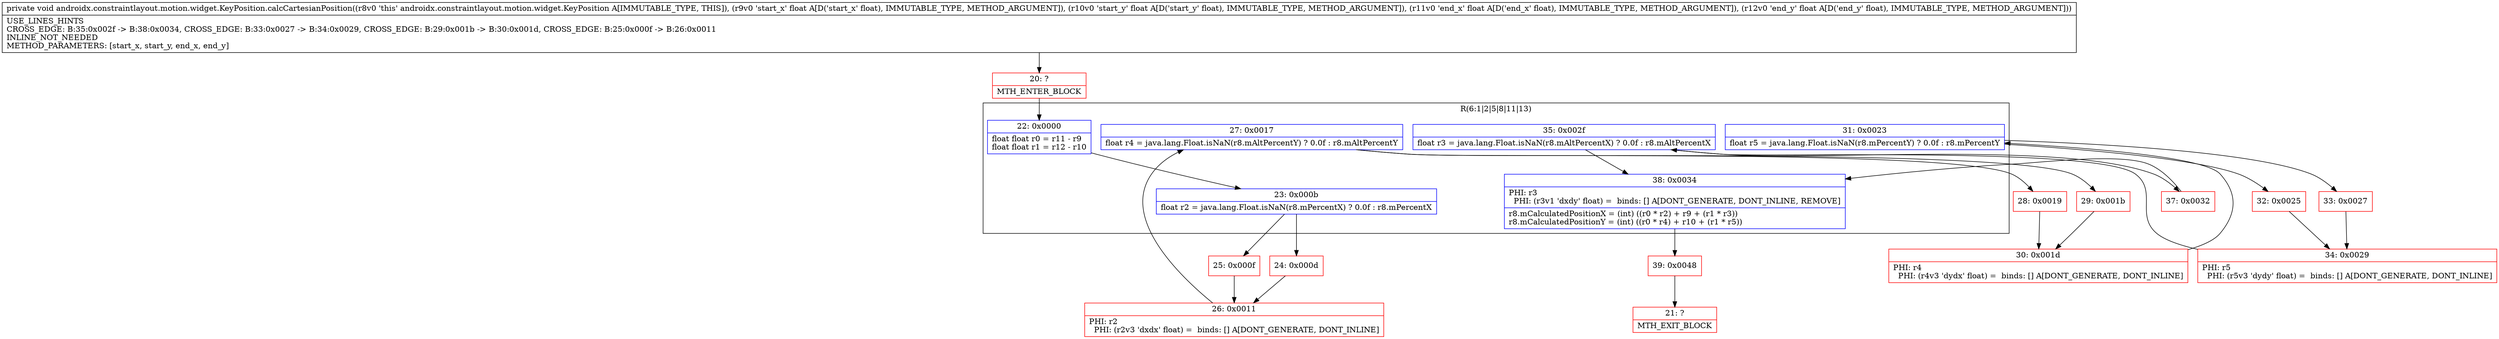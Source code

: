 digraph "CFG forandroidx.constraintlayout.motion.widget.KeyPosition.calcCartesianPosition(FFFF)V" {
subgraph cluster_Region_1991591691 {
label = "R(6:1|2|5|8|11|13)";
node [shape=record,color=blue];
Node_22 [shape=record,label="{22\:\ 0x0000|float float r0 = r11 \- r9\lfloat float r1 = r12 \- r10\l}"];
Node_23 [shape=record,label="{23\:\ 0x000b|float r2 = java.lang.Float.isNaN(r8.mPercentX) ? 0.0f : r8.mPercentX\l}"];
Node_27 [shape=record,label="{27\:\ 0x0017|float r4 = java.lang.Float.isNaN(r8.mAltPercentY) ? 0.0f : r8.mAltPercentY\l}"];
Node_31 [shape=record,label="{31\:\ 0x0023|float r5 = java.lang.Float.isNaN(r8.mPercentY) ? 0.0f : r8.mPercentY\l}"];
Node_35 [shape=record,label="{35\:\ 0x002f|float r3 = java.lang.Float.isNaN(r8.mAltPercentX) ? 0.0f : r8.mAltPercentX\l}"];
Node_38 [shape=record,label="{38\:\ 0x0034|PHI: r3 \l  PHI: (r3v1 'dxdy' float) =  binds: [] A[DONT_GENERATE, DONT_INLINE, REMOVE]\l|r8.mCalculatedPositionX = (int) ((r0 * r2) + r9 + (r1 * r3))\lr8.mCalculatedPositionY = (int) ((r0 * r4) + r10 + (r1 * r5))\l}"];
}
Node_20 [shape=record,color=red,label="{20\:\ ?|MTH_ENTER_BLOCK\l}"];
Node_24 [shape=record,color=red,label="{24\:\ 0x000d}"];
Node_26 [shape=record,color=red,label="{26\:\ 0x0011|PHI: r2 \l  PHI: (r2v3 'dxdx' float) =  binds: [] A[DONT_GENERATE, DONT_INLINE]\l}"];
Node_28 [shape=record,color=red,label="{28\:\ 0x0019}"];
Node_30 [shape=record,color=red,label="{30\:\ 0x001d|PHI: r4 \l  PHI: (r4v3 'dydx' float) =  binds: [] A[DONT_GENERATE, DONT_INLINE]\l}"];
Node_32 [shape=record,color=red,label="{32\:\ 0x0025}"];
Node_34 [shape=record,color=red,label="{34\:\ 0x0029|PHI: r5 \l  PHI: (r5v3 'dydy' float) =  binds: [] A[DONT_GENERATE, DONT_INLINE]\l}"];
Node_37 [shape=record,color=red,label="{37\:\ 0x0032}"];
Node_39 [shape=record,color=red,label="{39\:\ 0x0048}"];
Node_21 [shape=record,color=red,label="{21\:\ ?|MTH_EXIT_BLOCK\l}"];
Node_33 [shape=record,color=red,label="{33\:\ 0x0027}"];
Node_29 [shape=record,color=red,label="{29\:\ 0x001b}"];
Node_25 [shape=record,color=red,label="{25\:\ 0x000f}"];
MethodNode[shape=record,label="{private void androidx.constraintlayout.motion.widget.KeyPosition.calcCartesianPosition((r8v0 'this' androidx.constraintlayout.motion.widget.KeyPosition A[IMMUTABLE_TYPE, THIS]), (r9v0 'start_x' float A[D('start_x' float), IMMUTABLE_TYPE, METHOD_ARGUMENT]), (r10v0 'start_y' float A[D('start_y' float), IMMUTABLE_TYPE, METHOD_ARGUMENT]), (r11v0 'end_x' float A[D('end_x' float), IMMUTABLE_TYPE, METHOD_ARGUMENT]), (r12v0 'end_y' float A[D('end_y' float), IMMUTABLE_TYPE, METHOD_ARGUMENT]))  | USE_LINES_HINTS\lCROSS_EDGE: B:35:0x002f \-\> B:38:0x0034, CROSS_EDGE: B:33:0x0027 \-\> B:34:0x0029, CROSS_EDGE: B:29:0x001b \-\> B:30:0x001d, CROSS_EDGE: B:25:0x000f \-\> B:26:0x0011\lINLINE_NOT_NEEDED\lMETHOD_PARAMETERS: [start_x, start_y, end_x, end_y]\l}"];
MethodNode -> Node_20;Node_22 -> Node_23;
Node_23 -> Node_24;
Node_23 -> Node_25;
Node_27 -> Node_28;
Node_27 -> Node_29;
Node_31 -> Node_32;
Node_31 -> Node_33;
Node_35 -> Node_37;
Node_35 -> Node_38;
Node_38 -> Node_39;
Node_20 -> Node_22;
Node_24 -> Node_26;
Node_26 -> Node_27;
Node_28 -> Node_30;
Node_30 -> Node_31;
Node_32 -> Node_34;
Node_34 -> Node_35;
Node_37 -> Node_38;
Node_39 -> Node_21;
Node_33 -> Node_34;
Node_29 -> Node_30;
Node_25 -> Node_26;
}

